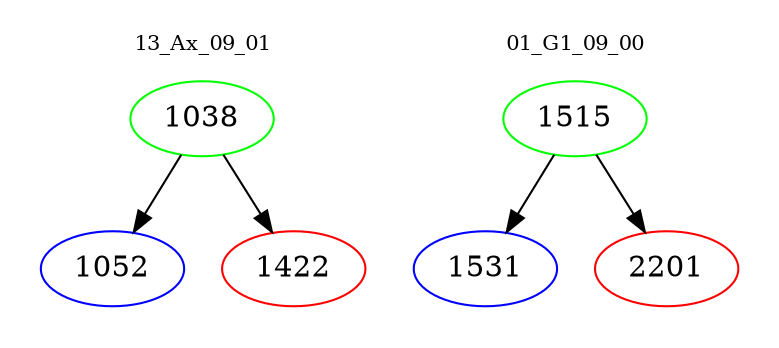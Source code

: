 digraph{
subgraph cluster_0 {
color = white
label = "13_Ax_09_01";
fontsize=10;
T0_1038 [label="1038", color="green"]
T0_1038 -> T0_1052 [color="black"]
T0_1052 [label="1052", color="blue"]
T0_1038 -> T0_1422 [color="black"]
T0_1422 [label="1422", color="red"]
}
subgraph cluster_1 {
color = white
label = "01_G1_09_00";
fontsize=10;
T1_1515 [label="1515", color="green"]
T1_1515 -> T1_1531 [color="black"]
T1_1531 [label="1531", color="blue"]
T1_1515 -> T1_2201 [color="black"]
T1_2201 [label="2201", color="red"]
}
}
